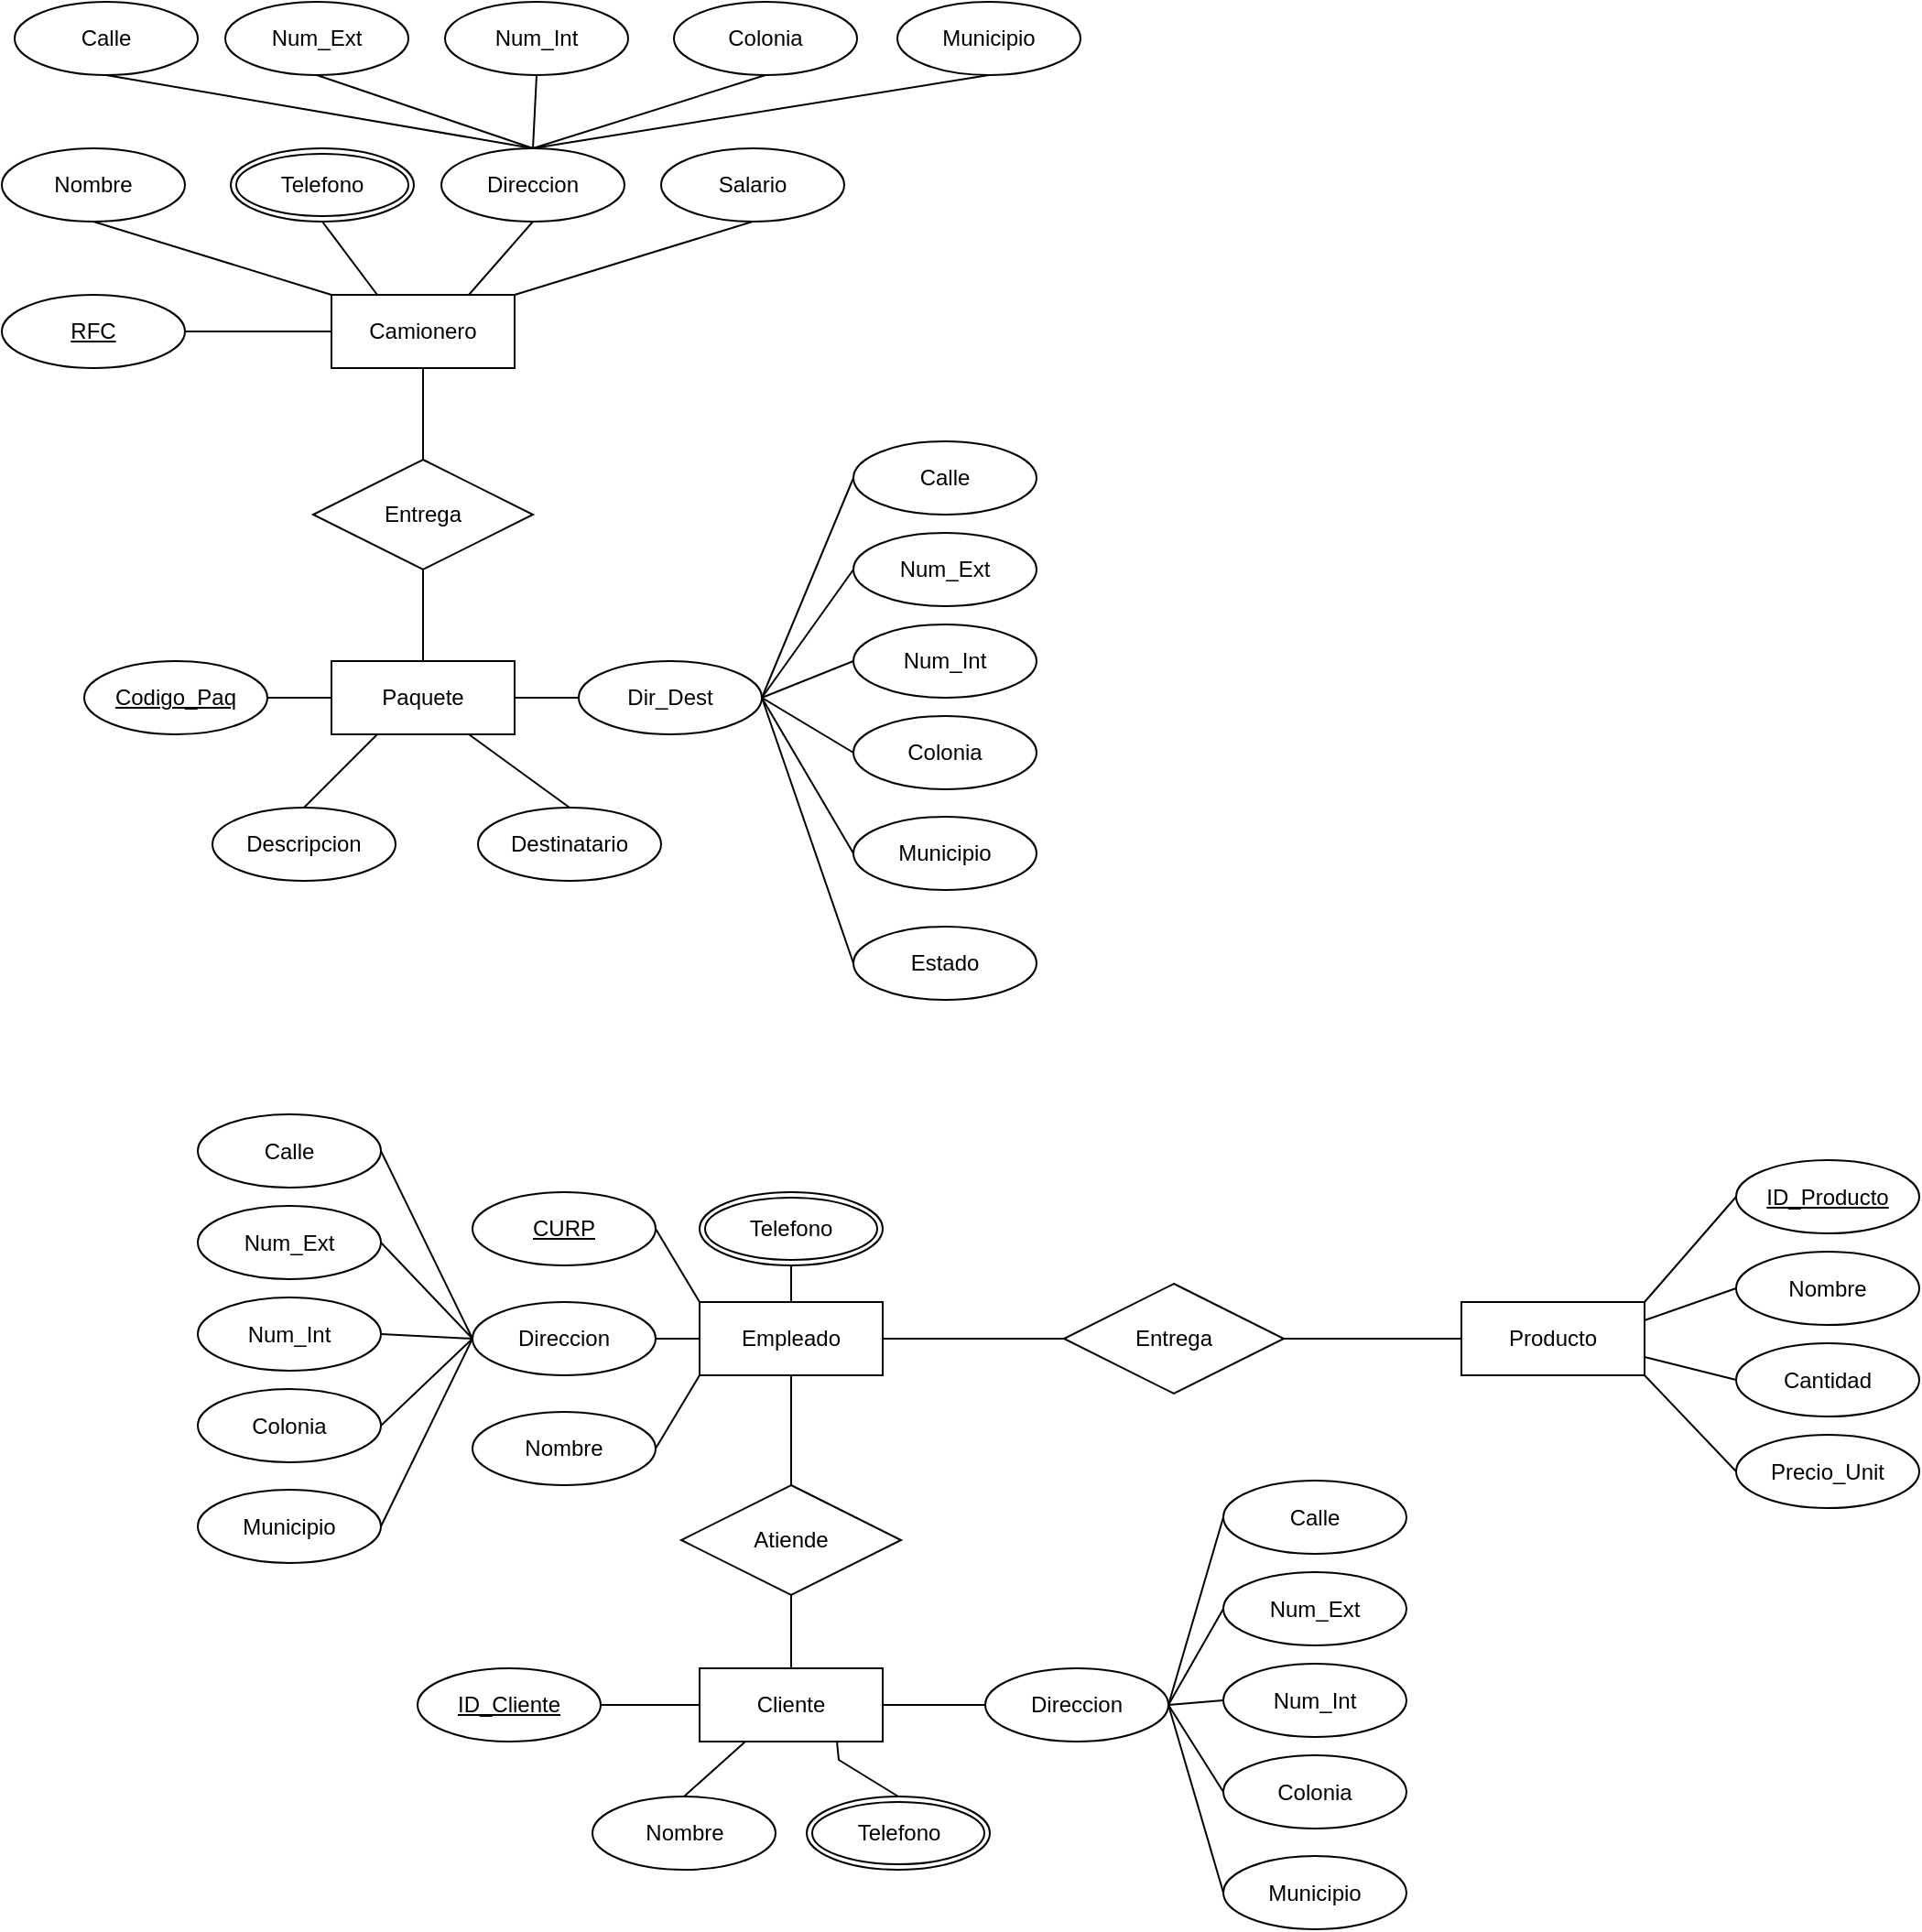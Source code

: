 <mxfile version="24.4.4" type="github">
  <diagram name="Page-1" id="F2wObzFkL9Ld8bVrgQpd">
    <mxGraphModel dx="1434" dy="789" grid="1" gridSize="10" guides="1" tooltips="1" connect="1" arrows="1" fold="1" page="1" pageScale="1" pageWidth="850" pageHeight="1100" math="0" shadow="0">
      <root>
        <mxCell id="0" />
        <mxCell id="1" parent="0" />
        <mxCell id="Nc63QevifEA5sTJZHli5-1" value="Paquete" style="whiteSpace=wrap;html=1;align=center;" vertex="1" parent="1">
          <mxGeometry x="323" y="370" width="100" height="40" as="geometry" />
        </mxCell>
        <mxCell id="Nc63QevifEA5sTJZHli5-2" value="Camionero" style="whiteSpace=wrap;html=1;align=center;" vertex="1" parent="1">
          <mxGeometry x="323" y="170" width="100" height="40" as="geometry" />
        </mxCell>
        <mxCell id="Nc63QevifEA5sTJZHli5-3" value="Entrega" style="shape=rhombus;perimeter=rhombusPerimeter;whiteSpace=wrap;html=1;align=center;" vertex="1" parent="1">
          <mxGeometry x="313" y="260" width="120" height="60" as="geometry" />
        </mxCell>
        <mxCell id="Nc63QevifEA5sTJZHli5-4" value="" style="endArrow=none;html=1;rounded=0;exitX=0.5;exitY=0;exitDx=0;exitDy=0;entryX=0.5;entryY=1;entryDx=0;entryDy=0;" edge="1" parent="1" source="Nc63QevifEA5sTJZHli5-1" target="Nc63QevifEA5sTJZHli5-3">
          <mxGeometry relative="1" as="geometry">
            <mxPoint x="288" y="300" as="sourcePoint" />
            <mxPoint x="448" y="300" as="targetPoint" />
          </mxGeometry>
        </mxCell>
        <mxCell id="Nc63QevifEA5sTJZHli5-5" value="" style="endArrow=none;html=1;rounded=0;exitX=0.5;exitY=1;exitDx=0;exitDy=0;entryX=0.5;entryY=0;entryDx=0;entryDy=0;" edge="1" parent="1" source="Nc63QevifEA5sTJZHli5-2" target="Nc63QevifEA5sTJZHli5-3">
          <mxGeometry relative="1" as="geometry">
            <mxPoint x="288" y="300" as="sourcePoint" />
            <mxPoint x="448" y="300" as="targetPoint" />
          </mxGeometry>
        </mxCell>
        <mxCell id="Nc63QevifEA5sTJZHli5-6" value="Municipio" style="ellipse;whiteSpace=wrap;html=1;align=center;" vertex="1" parent="1">
          <mxGeometry x="632" y="10" width="100" height="40" as="geometry" />
        </mxCell>
        <mxCell id="Nc63QevifEA5sTJZHli5-8" value="Salario" style="ellipse;whiteSpace=wrap;html=1;align=center;" vertex="1" parent="1">
          <mxGeometry x="503" y="90" width="100" height="40" as="geometry" />
        </mxCell>
        <mxCell id="Nc63QevifEA5sTJZHli5-9" value="Direccion" style="ellipse;whiteSpace=wrap;html=1;align=center;" vertex="1" parent="1">
          <mxGeometry x="383" y="90" width="100" height="40" as="geometry" />
        </mxCell>
        <mxCell id="Nc63QevifEA5sTJZHli5-11" value="Nombre" style="ellipse;whiteSpace=wrap;html=1;align=center;" vertex="1" parent="1">
          <mxGeometry x="143" y="90" width="100" height="40" as="geometry" />
        </mxCell>
        <mxCell id="Nc63QevifEA5sTJZHli5-12" value="RFC" style="ellipse;whiteSpace=wrap;html=1;align=center;fontStyle=4;" vertex="1" parent="1">
          <mxGeometry x="143" y="170" width="100" height="40" as="geometry" />
        </mxCell>
        <mxCell id="Nc63QevifEA5sTJZHli5-13" value="Telefono" style="ellipse;shape=doubleEllipse;margin=3;whiteSpace=wrap;html=1;align=center;" vertex="1" parent="1">
          <mxGeometry x="268" y="90" width="100" height="40" as="geometry" />
        </mxCell>
        <mxCell id="Nc63QevifEA5sTJZHli5-15" value="" style="endArrow=none;html=1;rounded=0;exitX=0.5;exitY=1;exitDx=0;exitDy=0;entryX=1;entryY=0;entryDx=0;entryDy=0;" edge="1" parent="1" source="Nc63QevifEA5sTJZHli5-8" target="Nc63QevifEA5sTJZHli5-2">
          <mxGeometry relative="1" as="geometry">
            <mxPoint x="288" y="300" as="sourcePoint" />
            <mxPoint x="448" y="300" as="targetPoint" />
          </mxGeometry>
        </mxCell>
        <mxCell id="Nc63QevifEA5sTJZHli5-16" value="" style="endArrow=none;html=1;rounded=0;exitX=0.75;exitY=0;exitDx=0;exitDy=0;entryX=0.5;entryY=1;entryDx=0;entryDy=0;" edge="1" parent="1" source="Nc63QevifEA5sTJZHli5-2" target="Nc63QevifEA5sTJZHli5-9">
          <mxGeometry relative="1" as="geometry">
            <mxPoint x="288" y="300" as="sourcePoint" />
            <mxPoint x="448" y="300" as="targetPoint" />
          </mxGeometry>
        </mxCell>
        <mxCell id="Nc63QevifEA5sTJZHli5-17" value="" style="endArrow=none;html=1;rounded=0;exitX=0.5;exitY=1;exitDx=0;exitDy=0;entryX=0.25;entryY=0;entryDx=0;entryDy=0;" edge="1" parent="1" source="Nc63QevifEA5sTJZHli5-13" target="Nc63QevifEA5sTJZHli5-2">
          <mxGeometry relative="1" as="geometry">
            <mxPoint x="288" y="300" as="sourcePoint" />
            <mxPoint x="448" y="300" as="targetPoint" />
          </mxGeometry>
        </mxCell>
        <mxCell id="Nc63QevifEA5sTJZHli5-18" value="" style="endArrow=none;html=1;rounded=0;exitX=0.5;exitY=1;exitDx=0;exitDy=0;entryX=0;entryY=0;entryDx=0;entryDy=0;" edge="1" parent="1" source="Nc63QevifEA5sTJZHli5-11" target="Nc63QevifEA5sTJZHli5-2">
          <mxGeometry relative="1" as="geometry">
            <mxPoint x="288" y="300" as="sourcePoint" />
            <mxPoint x="448" y="300" as="targetPoint" />
          </mxGeometry>
        </mxCell>
        <mxCell id="Nc63QevifEA5sTJZHli5-19" value="" style="endArrow=none;html=1;rounded=0;exitX=1;exitY=0.5;exitDx=0;exitDy=0;entryX=0;entryY=0.5;entryDx=0;entryDy=0;" edge="1" parent="1" source="Nc63QevifEA5sTJZHli5-12" target="Nc63QevifEA5sTJZHli5-2">
          <mxGeometry relative="1" as="geometry">
            <mxPoint x="288" y="300" as="sourcePoint" />
            <mxPoint x="448" y="300" as="targetPoint" />
          </mxGeometry>
        </mxCell>
        <mxCell id="Nc63QevifEA5sTJZHli5-20" value="Codigo_Paq" style="ellipse;whiteSpace=wrap;html=1;align=center;fontStyle=4;" vertex="1" parent="1">
          <mxGeometry x="188" y="370" width="100" height="40" as="geometry" />
        </mxCell>
        <mxCell id="Nc63QevifEA5sTJZHli5-21" value="Dir_Dest" style="ellipse;whiteSpace=wrap;html=1;align=center;" vertex="1" parent="1">
          <mxGeometry x="458" y="370" width="100" height="40" as="geometry" />
        </mxCell>
        <mxCell id="Nc63QevifEA5sTJZHli5-22" value="Descripcion" style="ellipse;whiteSpace=wrap;html=1;align=center;" vertex="1" parent="1">
          <mxGeometry x="258" y="450" width="100" height="40" as="geometry" />
        </mxCell>
        <mxCell id="Nc63QevifEA5sTJZHli5-23" value="Destinatario" style="ellipse;whiteSpace=wrap;html=1;align=center;" vertex="1" parent="1">
          <mxGeometry x="403" y="450" width="100" height="40" as="geometry" />
        </mxCell>
        <mxCell id="Nc63QevifEA5sTJZHli5-24" value="" style="endArrow=none;html=1;rounded=0;exitX=0.75;exitY=1;exitDx=0;exitDy=0;entryX=0.5;entryY=0;entryDx=0;entryDy=0;" edge="1" parent="1" source="Nc63QevifEA5sTJZHli5-1" target="Nc63QevifEA5sTJZHli5-23">
          <mxGeometry relative="1" as="geometry">
            <mxPoint x="288" y="300" as="sourcePoint" />
            <mxPoint x="448" y="300" as="targetPoint" />
          </mxGeometry>
        </mxCell>
        <mxCell id="Nc63QevifEA5sTJZHli5-25" value="" style="endArrow=none;html=1;rounded=0;exitX=0.5;exitY=0;exitDx=0;exitDy=0;entryX=0.25;entryY=1;entryDx=0;entryDy=0;" edge="1" parent="1" source="Nc63QevifEA5sTJZHli5-22" target="Nc63QevifEA5sTJZHli5-1">
          <mxGeometry relative="1" as="geometry">
            <mxPoint x="288" y="300" as="sourcePoint" />
            <mxPoint x="448" y="300" as="targetPoint" />
          </mxGeometry>
        </mxCell>
        <mxCell id="Nc63QevifEA5sTJZHli5-26" value="" style="endArrow=none;html=1;rounded=0;exitX=1;exitY=0.5;exitDx=0;exitDy=0;entryX=0;entryY=0.5;entryDx=0;entryDy=0;" edge="1" parent="1" source="Nc63QevifEA5sTJZHli5-1" target="Nc63QevifEA5sTJZHli5-21">
          <mxGeometry relative="1" as="geometry">
            <mxPoint x="288" y="300" as="sourcePoint" />
            <mxPoint x="448" y="300" as="targetPoint" />
          </mxGeometry>
        </mxCell>
        <mxCell id="Nc63QevifEA5sTJZHli5-27" value="" style="endArrow=none;html=1;rounded=0;exitX=1;exitY=0.5;exitDx=0;exitDy=0;entryX=0;entryY=0.5;entryDx=0;entryDy=0;" edge="1" parent="1" source="Nc63QevifEA5sTJZHli5-20" target="Nc63QevifEA5sTJZHli5-1">
          <mxGeometry relative="1" as="geometry">
            <mxPoint x="288" y="300" as="sourcePoint" />
            <mxPoint x="448" y="300" as="targetPoint" />
          </mxGeometry>
        </mxCell>
        <mxCell id="Nc63QevifEA5sTJZHli5-28" value="Colonia" style="ellipse;whiteSpace=wrap;html=1;align=center;" vertex="1" parent="1">
          <mxGeometry x="510" y="10" width="100" height="40" as="geometry" />
        </mxCell>
        <mxCell id="Nc63QevifEA5sTJZHli5-29" value="Num_Int" style="ellipse;whiteSpace=wrap;html=1;align=center;" vertex="1" parent="1">
          <mxGeometry x="385" y="10" width="100" height="40" as="geometry" />
        </mxCell>
        <mxCell id="Nc63QevifEA5sTJZHli5-30" value="Num_Ext" style="ellipse;whiteSpace=wrap;html=1;align=center;" vertex="1" parent="1">
          <mxGeometry x="265" y="10" width="100" height="40" as="geometry" />
        </mxCell>
        <mxCell id="Nc63QevifEA5sTJZHli5-31" value="Calle" style="ellipse;whiteSpace=wrap;html=1;align=center;" vertex="1" parent="1">
          <mxGeometry x="150" y="10" width="100" height="40" as="geometry" />
        </mxCell>
        <mxCell id="Nc63QevifEA5sTJZHli5-32" value="" style="endArrow=none;html=1;rounded=0;exitX=0.5;exitY=1;exitDx=0;exitDy=0;entryX=0.5;entryY=0;entryDx=0;entryDy=0;" edge="1" parent="1" source="Nc63QevifEA5sTJZHli5-31" target="Nc63QevifEA5sTJZHli5-9">
          <mxGeometry relative="1" as="geometry">
            <mxPoint x="288" y="300" as="sourcePoint" />
            <mxPoint x="448" y="300" as="targetPoint" />
          </mxGeometry>
        </mxCell>
        <mxCell id="Nc63QevifEA5sTJZHli5-33" value="" style="endArrow=none;html=1;rounded=0;exitX=0.5;exitY=1;exitDx=0;exitDy=0;entryX=0.5;entryY=0;entryDx=0;entryDy=0;" edge="1" parent="1" source="Nc63QevifEA5sTJZHli5-28" target="Nc63QevifEA5sTJZHli5-9">
          <mxGeometry relative="1" as="geometry">
            <mxPoint x="288" y="300" as="sourcePoint" />
            <mxPoint x="448" y="300" as="targetPoint" />
          </mxGeometry>
        </mxCell>
        <mxCell id="Nc63QevifEA5sTJZHli5-34" value="" style="endArrow=none;html=1;rounded=0;exitX=0.5;exitY=1;exitDx=0;exitDy=0;entryX=0.5;entryY=0;entryDx=0;entryDy=0;" edge="1" parent="1" source="Nc63QevifEA5sTJZHli5-29" target="Nc63QevifEA5sTJZHli5-9">
          <mxGeometry relative="1" as="geometry">
            <mxPoint x="288" y="300" as="sourcePoint" />
            <mxPoint x="448" y="300" as="targetPoint" />
          </mxGeometry>
        </mxCell>
        <mxCell id="Nc63QevifEA5sTJZHli5-35" value="" style="endArrow=none;html=1;rounded=0;exitX=0.5;exitY=1;exitDx=0;exitDy=0;entryX=0.5;entryY=0;entryDx=0;entryDy=0;" edge="1" parent="1" source="Nc63QevifEA5sTJZHli5-30" target="Nc63QevifEA5sTJZHli5-9">
          <mxGeometry relative="1" as="geometry">
            <mxPoint x="288" y="300" as="sourcePoint" />
            <mxPoint x="448" y="300" as="targetPoint" />
          </mxGeometry>
        </mxCell>
        <mxCell id="Nc63QevifEA5sTJZHli5-36" value="Colonia" style="ellipse;whiteSpace=wrap;html=1;align=center;" vertex="1" parent="1">
          <mxGeometry x="608" y="400" width="100" height="40" as="geometry" />
        </mxCell>
        <mxCell id="Nc63QevifEA5sTJZHli5-37" value="Num_Int" style="ellipse;whiteSpace=wrap;html=1;align=center;" vertex="1" parent="1">
          <mxGeometry x="608" y="350" width="100" height="40" as="geometry" />
        </mxCell>
        <mxCell id="Nc63QevifEA5sTJZHli5-38" value="Num_Ext" style="ellipse;whiteSpace=wrap;html=1;align=center;" vertex="1" parent="1">
          <mxGeometry x="608" y="300" width="100" height="40" as="geometry" />
        </mxCell>
        <mxCell id="Nc63QevifEA5sTJZHli5-39" value="Calle" style="ellipse;whiteSpace=wrap;html=1;align=center;" vertex="1" parent="1">
          <mxGeometry x="608" y="250" width="100" height="40" as="geometry" />
        </mxCell>
        <mxCell id="Nc63QevifEA5sTJZHli5-40" value="" style="endArrow=none;html=1;rounded=0;entryX=0;entryY=0.5;entryDx=0;entryDy=0;exitX=1;exitY=0.5;exitDx=0;exitDy=0;" edge="1" parent="1" source="Nc63QevifEA5sTJZHli5-21" target="Nc63QevifEA5sTJZHli5-37">
          <mxGeometry relative="1" as="geometry">
            <mxPoint x="238" y="330" as="sourcePoint" />
            <mxPoint x="398" y="330" as="targetPoint" />
          </mxGeometry>
        </mxCell>
        <mxCell id="Nc63QevifEA5sTJZHli5-41" value="" style="endArrow=none;html=1;rounded=0;entryX=0;entryY=0.5;entryDx=0;entryDy=0;exitX=1;exitY=0.5;exitDx=0;exitDy=0;" edge="1" parent="1" source="Nc63QevifEA5sTJZHli5-21" target="Nc63QevifEA5sTJZHli5-38">
          <mxGeometry relative="1" as="geometry">
            <mxPoint x="238" y="330" as="sourcePoint" />
            <mxPoint x="398" y="330" as="targetPoint" />
          </mxGeometry>
        </mxCell>
        <mxCell id="Nc63QevifEA5sTJZHli5-42" value="" style="endArrow=none;html=1;rounded=0;entryX=0;entryY=0.5;entryDx=0;entryDy=0;exitX=1;exitY=0.5;exitDx=0;exitDy=0;" edge="1" parent="1" source="Nc63QevifEA5sTJZHli5-21" target="Nc63QevifEA5sTJZHli5-39">
          <mxGeometry relative="1" as="geometry">
            <mxPoint x="238" y="330" as="sourcePoint" />
            <mxPoint x="398" y="330" as="targetPoint" />
          </mxGeometry>
        </mxCell>
        <mxCell id="Nc63QevifEA5sTJZHli5-44" value="Estado" style="ellipse;whiteSpace=wrap;html=1;align=center;" vertex="1" parent="1">
          <mxGeometry x="608" y="515" width="100" height="40" as="geometry" />
        </mxCell>
        <mxCell id="Nc63QevifEA5sTJZHli5-45" value="Municipio" style="ellipse;whiteSpace=wrap;html=1;align=center;" vertex="1" parent="1">
          <mxGeometry x="608" y="455" width="100" height="40" as="geometry" />
        </mxCell>
        <mxCell id="Nc63QevifEA5sTJZHli5-46" value="" style="endArrow=none;html=1;rounded=0;entryX=0;entryY=0.5;entryDx=0;entryDy=0;exitX=1;exitY=0.5;exitDx=0;exitDy=0;" edge="1" parent="1" source="Nc63QevifEA5sTJZHli5-21" target="Nc63QevifEA5sTJZHli5-44">
          <mxGeometry relative="1" as="geometry">
            <mxPoint x="238" y="330" as="sourcePoint" />
            <mxPoint x="398" y="330" as="targetPoint" />
          </mxGeometry>
        </mxCell>
        <mxCell id="Nc63QevifEA5sTJZHli5-47" value="" style="endArrow=none;html=1;rounded=0;entryX=0;entryY=0.5;entryDx=0;entryDy=0;exitX=1;exitY=0.5;exitDx=0;exitDy=0;" edge="1" parent="1" source="Nc63QevifEA5sTJZHli5-21" target="Nc63QevifEA5sTJZHli5-45">
          <mxGeometry relative="1" as="geometry">
            <mxPoint x="238" y="330" as="sourcePoint" />
            <mxPoint x="398" y="330" as="targetPoint" />
          </mxGeometry>
        </mxCell>
        <mxCell id="Nc63QevifEA5sTJZHli5-48" value="" style="endArrow=none;html=1;rounded=0;entryX=0;entryY=0.5;entryDx=0;entryDy=0;exitX=1;exitY=0.5;exitDx=0;exitDy=0;" edge="1" parent="1" source="Nc63QevifEA5sTJZHli5-21" target="Nc63QevifEA5sTJZHli5-36">
          <mxGeometry relative="1" as="geometry">
            <mxPoint x="238" y="330" as="sourcePoint" />
            <mxPoint x="398" y="330" as="targetPoint" />
          </mxGeometry>
        </mxCell>
        <mxCell id="Nc63QevifEA5sTJZHli5-49" value="" style="endArrow=none;html=1;rounded=0;entryX=0.5;entryY=1;entryDx=0;entryDy=0;exitX=0.5;exitY=0;exitDx=0;exitDy=0;" edge="1" parent="1" source="Nc63QevifEA5sTJZHli5-9" target="Nc63QevifEA5sTJZHli5-6">
          <mxGeometry relative="1" as="geometry">
            <mxPoint x="360" y="340" as="sourcePoint" />
            <mxPoint x="520" y="340" as="targetPoint" />
          </mxGeometry>
        </mxCell>
        <mxCell id="Nc63QevifEA5sTJZHli5-50" value="Empleado" style="whiteSpace=wrap;html=1;align=center;" vertex="1" parent="1">
          <mxGeometry x="524" y="720" width="100" height="40" as="geometry" />
        </mxCell>
        <mxCell id="Nc63QevifEA5sTJZHli5-51" value="Cliente" style="whiteSpace=wrap;html=1;align=center;" vertex="1" parent="1">
          <mxGeometry x="524" y="920" width="100" height="40" as="geometry" />
        </mxCell>
        <mxCell id="Nc63QevifEA5sTJZHli5-52" value="Producto" style="whiteSpace=wrap;html=1;align=center;" vertex="1" parent="1">
          <mxGeometry x="940" y="720" width="100" height="40" as="geometry" />
        </mxCell>
        <mxCell id="Nc63QevifEA5sTJZHli5-53" value="Entrega" style="shape=rhombus;perimeter=rhombusPerimeter;whiteSpace=wrap;html=1;align=center;" vertex="1" parent="1">
          <mxGeometry x="723" y="710" width="120" height="60" as="geometry" />
        </mxCell>
        <mxCell id="Nc63QevifEA5sTJZHli5-54" value="Atiende" style="shape=rhombus;perimeter=rhombusPerimeter;whiteSpace=wrap;html=1;align=center;" vertex="1" parent="1">
          <mxGeometry x="514" y="820" width="120" height="60" as="geometry" />
        </mxCell>
        <mxCell id="Nc63QevifEA5sTJZHli5-55" value="" style="endArrow=none;html=1;rounded=0;entryX=0;entryY=0.5;entryDx=0;entryDy=0;exitX=1;exitY=0.5;exitDx=0;exitDy=0;" edge="1" parent="1" source="Nc63QevifEA5sTJZHli5-50" target="Nc63QevifEA5sTJZHli5-53">
          <mxGeometry relative="1" as="geometry">
            <mxPoint x="619" y="780" as="sourcePoint" />
            <mxPoint x="639" y="740" as="targetPoint" />
          </mxGeometry>
        </mxCell>
        <mxCell id="Nc63QevifEA5sTJZHli5-57" value="" style="endArrow=none;html=1;rounded=0;exitX=0;exitY=0.5;exitDx=0;exitDy=0;entryX=1;entryY=0.5;entryDx=0;entryDy=0;" edge="1" parent="1" source="Nc63QevifEA5sTJZHli5-52" target="Nc63QevifEA5sTJZHli5-53">
          <mxGeometry relative="1" as="geometry">
            <mxPoint x="553" y="740" as="sourcePoint" />
            <mxPoint x="713" y="740" as="targetPoint" />
          </mxGeometry>
        </mxCell>
        <mxCell id="Nc63QevifEA5sTJZHli5-59" value="" style="endArrow=none;html=1;rounded=0;exitX=0.5;exitY=1;exitDx=0;exitDy=0;entryX=0.5;entryY=0;entryDx=0;entryDy=0;" edge="1" parent="1" source="Nc63QevifEA5sTJZHli5-54" target="Nc63QevifEA5sTJZHli5-51">
          <mxGeometry relative="1" as="geometry">
            <mxPoint x="694" y="830" as="sourcePoint" />
            <mxPoint x="854" y="830" as="targetPoint" />
          </mxGeometry>
        </mxCell>
        <mxCell id="Nc63QevifEA5sTJZHli5-60" value="" style="endArrow=none;html=1;rounded=0;exitX=0.5;exitY=1;exitDx=0;exitDy=0;entryX=0.5;entryY=0;entryDx=0;entryDy=0;" edge="1" parent="1" source="Nc63QevifEA5sTJZHli5-50" target="Nc63QevifEA5sTJZHli5-54">
          <mxGeometry relative="1" as="geometry">
            <mxPoint x="700" y="810" as="sourcePoint" />
            <mxPoint x="860" y="810" as="targetPoint" />
          </mxGeometry>
        </mxCell>
        <mxCell id="Nc63QevifEA5sTJZHli5-61" value="Nombre" style="ellipse;whiteSpace=wrap;html=1;align=center;" vertex="1" parent="1">
          <mxGeometry x="400" y="780" width="100" height="40" as="geometry" />
        </mxCell>
        <mxCell id="Nc63QevifEA5sTJZHli5-62" value="Direccion" style="ellipse;whiteSpace=wrap;html=1;align=center;" vertex="1" parent="1">
          <mxGeometry x="400" y="720" width="100" height="40" as="geometry" />
        </mxCell>
        <mxCell id="Nc63QevifEA5sTJZHli5-63" value="CURP" style="ellipse;whiteSpace=wrap;html=1;align=center;fontStyle=4;" vertex="1" parent="1">
          <mxGeometry x="400" y="660" width="100" height="40" as="geometry" />
        </mxCell>
        <mxCell id="Nc63QevifEA5sTJZHli5-64" value="Telefono" style="ellipse;shape=doubleEllipse;margin=3;whiteSpace=wrap;html=1;align=center;" vertex="1" parent="1">
          <mxGeometry x="524" y="660" width="100" height="40" as="geometry" />
        </mxCell>
        <mxCell id="Nc63QevifEA5sTJZHli5-65" value="" style="endArrow=none;html=1;rounded=0;exitX=1;exitY=0.5;exitDx=0;exitDy=0;entryX=0;entryY=1;entryDx=0;entryDy=0;" edge="1" parent="1" source="Nc63QevifEA5sTJZHli5-61" target="Nc63QevifEA5sTJZHli5-50">
          <mxGeometry relative="1" as="geometry">
            <mxPoint x="597" y="810" as="sourcePoint" />
            <mxPoint x="757" y="810" as="targetPoint" />
          </mxGeometry>
        </mxCell>
        <mxCell id="Nc63QevifEA5sTJZHli5-66" value="" style="endArrow=none;html=1;rounded=0;exitX=1;exitY=0.5;exitDx=0;exitDy=0;entryX=0;entryY=0.5;entryDx=0;entryDy=0;" edge="1" parent="1" source="Nc63QevifEA5sTJZHli5-62" target="Nc63QevifEA5sTJZHli5-50">
          <mxGeometry relative="1" as="geometry">
            <mxPoint x="597" y="810" as="sourcePoint" />
            <mxPoint x="757" y="810" as="targetPoint" />
          </mxGeometry>
        </mxCell>
        <mxCell id="Nc63QevifEA5sTJZHli5-67" value="" style="endArrow=none;html=1;rounded=0;entryX=1;entryY=0.5;entryDx=0;entryDy=0;exitX=0;exitY=0;exitDx=0;exitDy=0;" edge="1" parent="1" source="Nc63QevifEA5sTJZHli5-50" target="Nc63QevifEA5sTJZHli5-63">
          <mxGeometry relative="1" as="geometry">
            <mxPoint x="597" y="810" as="sourcePoint" />
            <mxPoint x="757" y="810" as="targetPoint" />
          </mxGeometry>
        </mxCell>
        <mxCell id="Nc63QevifEA5sTJZHli5-68" value="" style="endArrow=none;html=1;rounded=0;entryX=0.5;entryY=1;entryDx=0;entryDy=0;exitX=0.5;exitY=0;exitDx=0;exitDy=0;" edge="1" parent="1" source="Nc63QevifEA5sTJZHli5-50" target="Nc63QevifEA5sTJZHli5-64">
          <mxGeometry relative="1" as="geometry">
            <mxPoint x="597" y="810" as="sourcePoint" />
            <mxPoint x="757" y="810" as="targetPoint" />
          </mxGeometry>
        </mxCell>
        <mxCell id="Nc63QevifEA5sTJZHli5-69" value="Colonia" style="ellipse;whiteSpace=wrap;html=1;align=center;" vertex="1" parent="1">
          <mxGeometry x="250" y="767.5" width="100" height="40" as="geometry" />
        </mxCell>
        <mxCell id="Nc63QevifEA5sTJZHli5-70" value="Num_Int" style="ellipse;whiteSpace=wrap;html=1;align=center;" vertex="1" parent="1">
          <mxGeometry x="250" y="717.5" width="100" height="40" as="geometry" />
        </mxCell>
        <mxCell id="Nc63QevifEA5sTJZHli5-71" value="Num_Ext" style="ellipse;whiteSpace=wrap;html=1;align=center;" vertex="1" parent="1">
          <mxGeometry x="250" y="667.5" width="100" height="40" as="geometry" />
        </mxCell>
        <mxCell id="Nc63QevifEA5sTJZHli5-72" value="Calle" style="ellipse;whiteSpace=wrap;html=1;align=center;" vertex="1" parent="1">
          <mxGeometry x="250" y="617.5" width="100" height="40" as="geometry" />
        </mxCell>
        <mxCell id="Nc63QevifEA5sTJZHli5-73" value="Municipio" style="ellipse;whiteSpace=wrap;html=1;align=center;" vertex="1" parent="1">
          <mxGeometry x="250" y="822.5" width="100" height="40" as="geometry" />
        </mxCell>
        <mxCell id="Nc63QevifEA5sTJZHli5-74" value="" style="endArrow=none;html=1;rounded=0;exitX=1;exitY=0.5;exitDx=0;exitDy=0;entryX=0;entryY=0.5;entryDx=0;entryDy=0;" edge="1" parent="1" source="Nc63QevifEA5sTJZHli5-73" target="Nc63QevifEA5sTJZHli5-62">
          <mxGeometry relative="1" as="geometry">
            <mxPoint x="580" y="600" as="sourcePoint" />
            <mxPoint x="740" y="600" as="targetPoint" />
          </mxGeometry>
        </mxCell>
        <mxCell id="Nc63QevifEA5sTJZHli5-75" value="" style="endArrow=none;html=1;rounded=0;exitX=1;exitY=0.5;exitDx=0;exitDy=0;entryX=0;entryY=0.5;entryDx=0;entryDy=0;" edge="1" parent="1" source="Nc63QevifEA5sTJZHli5-69" target="Nc63QevifEA5sTJZHli5-62">
          <mxGeometry relative="1" as="geometry">
            <mxPoint x="580" y="600" as="sourcePoint" />
            <mxPoint x="740" y="600" as="targetPoint" />
          </mxGeometry>
        </mxCell>
        <mxCell id="Nc63QevifEA5sTJZHli5-76" value="" style="endArrow=none;html=1;rounded=0;exitX=1;exitY=0.5;exitDx=0;exitDy=0;entryX=0;entryY=0.5;entryDx=0;entryDy=0;" edge="1" parent="1" source="Nc63QevifEA5sTJZHli5-70" target="Nc63QevifEA5sTJZHli5-62">
          <mxGeometry relative="1" as="geometry">
            <mxPoint x="580" y="600" as="sourcePoint" />
            <mxPoint x="740" y="600" as="targetPoint" />
          </mxGeometry>
        </mxCell>
        <mxCell id="Nc63QevifEA5sTJZHli5-77" value="" style="endArrow=none;html=1;rounded=0;exitX=1;exitY=0.5;exitDx=0;exitDy=0;entryX=0;entryY=0.5;entryDx=0;entryDy=0;" edge="1" parent="1" source="Nc63QevifEA5sTJZHli5-71" target="Nc63QevifEA5sTJZHli5-62">
          <mxGeometry relative="1" as="geometry">
            <mxPoint x="580" y="600" as="sourcePoint" />
            <mxPoint x="740" y="600" as="targetPoint" />
          </mxGeometry>
        </mxCell>
        <mxCell id="Nc63QevifEA5sTJZHli5-78" value="" style="endArrow=none;html=1;rounded=0;exitX=1;exitY=0.5;exitDx=0;exitDy=0;entryX=0;entryY=0.5;entryDx=0;entryDy=0;" edge="1" parent="1" source="Nc63QevifEA5sTJZHli5-72" target="Nc63QevifEA5sTJZHli5-62">
          <mxGeometry relative="1" as="geometry">
            <mxPoint x="580" y="600" as="sourcePoint" />
            <mxPoint x="740" y="600" as="targetPoint" />
          </mxGeometry>
        </mxCell>
        <mxCell id="Nc63QevifEA5sTJZHli5-79" value="Nombre" style="ellipse;whiteSpace=wrap;html=1;align=center;" vertex="1" parent="1">
          <mxGeometry x="465.5" y="990" width="100" height="40" as="geometry" />
        </mxCell>
        <mxCell id="Nc63QevifEA5sTJZHli5-80" value="ID_Cliente" style="ellipse;whiteSpace=wrap;html=1;align=center;fontStyle=4;" vertex="1" parent="1">
          <mxGeometry x="370" y="920" width="100" height="40" as="geometry" />
        </mxCell>
        <mxCell id="Nc63QevifEA5sTJZHli5-81" value="Telefono" style="ellipse;shape=doubleEllipse;margin=3;whiteSpace=wrap;html=1;align=center;" vertex="1" parent="1">
          <mxGeometry x="582.5" y="990" width="100" height="40" as="geometry" />
        </mxCell>
        <mxCell id="Nc63QevifEA5sTJZHli5-82" value="Direccion" style="ellipse;whiteSpace=wrap;html=1;align=center;" vertex="1" parent="1">
          <mxGeometry x="680" y="920" width="100" height="40" as="geometry" />
        </mxCell>
        <mxCell id="Nc63QevifEA5sTJZHli5-83" value="" style="endArrow=none;html=1;rounded=0;exitX=1;exitY=0.5;exitDx=0;exitDy=0;entryX=0;entryY=0.5;entryDx=0;entryDy=0;" edge="1" parent="1" source="Nc63QevifEA5sTJZHli5-51" target="Nc63QevifEA5sTJZHli5-82">
          <mxGeometry relative="1" as="geometry">
            <mxPoint x="580" y="870" as="sourcePoint" />
            <mxPoint x="740" y="870" as="targetPoint" />
          </mxGeometry>
        </mxCell>
        <mxCell id="Nc63QevifEA5sTJZHli5-84" value="" style="endArrow=none;html=1;rounded=0;exitX=0.75;exitY=1;exitDx=0;exitDy=0;entryX=0.5;entryY=0;entryDx=0;entryDy=0;" edge="1" parent="1" source="Nc63QevifEA5sTJZHli5-51" target="Nc63QevifEA5sTJZHli5-81">
          <mxGeometry relative="1" as="geometry">
            <mxPoint x="580" y="870" as="sourcePoint" />
            <mxPoint x="740" y="870" as="targetPoint" />
            <Array as="points">
              <mxPoint x="600" y="970" />
            </Array>
          </mxGeometry>
        </mxCell>
        <mxCell id="Nc63QevifEA5sTJZHli5-85" value="" style="endArrow=none;html=1;rounded=0;exitX=0.5;exitY=0;exitDx=0;exitDy=0;entryX=0.25;entryY=1;entryDx=0;entryDy=0;" edge="1" parent="1" source="Nc63QevifEA5sTJZHli5-79" target="Nc63QevifEA5sTJZHli5-51">
          <mxGeometry relative="1" as="geometry">
            <mxPoint x="580" y="870" as="sourcePoint" />
            <mxPoint x="740" y="870" as="targetPoint" />
          </mxGeometry>
        </mxCell>
        <mxCell id="Nc63QevifEA5sTJZHli5-86" value="" style="endArrow=none;html=1;rounded=0;exitX=1;exitY=0.5;exitDx=0;exitDy=0;entryX=0;entryY=0.5;entryDx=0;entryDy=0;" edge="1" parent="1" source="Nc63QevifEA5sTJZHli5-80" target="Nc63QevifEA5sTJZHli5-51">
          <mxGeometry relative="1" as="geometry">
            <mxPoint x="580" y="870" as="sourcePoint" />
            <mxPoint x="740" y="870" as="targetPoint" />
          </mxGeometry>
        </mxCell>
        <mxCell id="Nc63QevifEA5sTJZHli5-87" value="Colonia" style="ellipse;whiteSpace=wrap;html=1;align=center;" vertex="1" parent="1">
          <mxGeometry x="810" y="967.5" width="100" height="40" as="geometry" />
        </mxCell>
        <mxCell id="Nc63QevifEA5sTJZHli5-88" value="Num_Int" style="ellipse;whiteSpace=wrap;html=1;align=center;" vertex="1" parent="1">
          <mxGeometry x="810" y="917.5" width="100" height="40" as="geometry" />
        </mxCell>
        <mxCell id="Nc63QevifEA5sTJZHli5-89" value="Num_Ext" style="ellipse;whiteSpace=wrap;html=1;align=center;" vertex="1" parent="1">
          <mxGeometry x="810" y="867.5" width="100" height="40" as="geometry" />
        </mxCell>
        <mxCell id="Nc63QevifEA5sTJZHli5-90" value="Calle" style="ellipse;whiteSpace=wrap;html=1;align=center;" vertex="1" parent="1">
          <mxGeometry x="810" y="817.5" width="100" height="40" as="geometry" />
        </mxCell>
        <mxCell id="Nc63QevifEA5sTJZHli5-91" value="Municipio" style="ellipse;whiteSpace=wrap;html=1;align=center;" vertex="1" parent="1">
          <mxGeometry x="810" y="1022.5" width="100" height="40" as="geometry" />
        </mxCell>
        <mxCell id="Nc63QevifEA5sTJZHli5-92" value="" style="endArrow=none;html=1;rounded=0;exitX=1;exitY=0.5;exitDx=0;exitDy=0;entryX=0;entryY=0.5;entryDx=0;entryDy=0;" edge="1" parent="1" source="Nc63QevifEA5sTJZHli5-82" target="Nc63QevifEA5sTJZHli5-91">
          <mxGeometry relative="1" as="geometry">
            <mxPoint x="580" y="870" as="sourcePoint" />
            <mxPoint x="740" y="870" as="targetPoint" />
          </mxGeometry>
        </mxCell>
        <mxCell id="Nc63QevifEA5sTJZHli5-93" value="" style="endArrow=none;html=1;rounded=0;exitX=1;exitY=0.5;exitDx=0;exitDy=0;entryX=0;entryY=0.5;entryDx=0;entryDy=0;" edge="1" parent="1" source="Nc63QevifEA5sTJZHli5-82" target="Nc63QevifEA5sTJZHli5-87">
          <mxGeometry relative="1" as="geometry">
            <mxPoint x="580" y="870" as="sourcePoint" />
            <mxPoint x="740" y="870" as="targetPoint" />
          </mxGeometry>
        </mxCell>
        <mxCell id="Nc63QevifEA5sTJZHli5-94" value="" style="endArrow=none;html=1;rounded=0;exitX=1;exitY=0.5;exitDx=0;exitDy=0;entryX=0;entryY=0.5;entryDx=0;entryDy=0;" edge="1" parent="1" source="Nc63QevifEA5sTJZHli5-82" target="Nc63QevifEA5sTJZHli5-88">
          <mxGeometry relative="1" as="geometry">
            <mxPoint x="580" y="870" as="sourcePoint" />
            <mxPoint x="740" y="870" as="targetPoint" />
          </mxGeometry>
        </mxCell>
        <mxCell id="Nc63QevifEA5sTJZHli5-95" value="" style="endArrow=none;html=1;rounded=0;exitX=1;exitY=0.5;exitDx=0;exitDy=0;entryX=0;entryY=0.5;entryDx=0;entryDy=0;" edge="1" parent="1" source="Nc63QevifEA5sTJZHli5-82" target="Nc63QevifEA5sTJZHli5-89">
          <mxGeometry relative="1" as="geometry">
            <mxPoint x="580" y="870" as="sourcePoint" />
            <mxPoint x="740" y="870" as="targetPoint" />
          </mxGeometry>
        </mxCell>
        <mxCell id="Nc63QevifEA5sTJZHli5-96" value="" style="endArrow=none;html=1;rounded=0;exitX=1;exitY=0.5;exitDx=0;exitDy=0;entryX=0;entryY=0.5;entryDx=0;entryDy=0;" edge="1" parent="1" source="Nc63QevifEA5sTJZHli5-82" target="Nc63QevifEA5sTJZHli5-90">
          <mxGeometry relative="1" as="geometry">
            <mxPoint x="580" y="870" as="sourcePoint" />
            <mxPoint x="740" y="870" as="targetPoint" />
          </mxGeometry>
        </mxCell>
        <mxCell id="Nc63QevifEA5sTJZHli5-97" value="ID_Producto" style="ellipse;whiteSpace=wrap;html=1;align=center;fontStyle=4;" vertex="1" parent="1">
          <mxGeometry x="1090" y="642.5" width="100" height="40" as="geometry" />
        </mxCell>
        <mxCell id="Nc63QevifEA5sTJZHli5-98" value="Nombre" style="ellipse;whiteSpace=wrap;html=1;align=center;" vertex="1" parent="1">
          <mxGeometry x="1090" y="692.5" width="100" height="40" as="geometry" />
        </mxCell>
        <mxCell id="Nc63QevifEA5sTJZHli5-99" value="Cantidad" style="ellipse;whiteSpace=wrap;html=1;align=center;" vertex="1" parent="1">
          <mxGeometry x="1090" y="742.5" width="100" height="40" as="geometry" />
        </mxCell>
        <mxCell id="Nc63QevifEA5sTJZHli5-100" value="Precio_Unit" style="ellipse;whiteSpace=wrap;html=1;align=center;" vertex="1" parent="1">
          <mxGeometry x="1090" y="792.5" width="100" height="40" as="geometry" />
        </mxCell>
        <mxCell id="Nc63QevifEA5sTJZHli5-101" value="" style="endArrow=none;html=1;rounded=0;entryX=0;entryY=0.5;entryDx=0;entryDy=0;exitX=1;exitY=1;exitDx=0;exitDy=0;" edge="1" parent="1" source="Nc63QevifEA5sTJZHli5-52" target="Nc63QevifEA5sTJZHli5-100">
          <mxGeometry relative="1" as="geometry">
            <mxPoint x="580" y="780" as="sourcePoint" />
            <mxPoint x="740" y="780" as="targetPoint" />
          </mxGeometry>
        </mxCell>
        <mxCell id="Nc63QevifEA5sTJZHli5-102" value="" style="endArrow=none;html=1;rounded=0;entryX=0;entryY=0.5;entryDx=0;entryDy=0;exitX=1;exitY=0.75;exitDx=0;exitDy=0;" edge="1" parent="1" source="Nc63QevifEA5sTJZHli5-52" target="Nc63QevifEA5sTJZHli5-99">
          <mxGeometry relative="1" as="geometry">
            <mxPoint x="580" y="780" as="sourcePoint" />
            <mxPoint x="740" y="780" as="targetPoint" />
          </mxGeometry>
        </mxCell>
        <mxCell id="Nc63QevifEA5sTJZHli5-103" value="" style="endArrow=none;html=1;rounded=0;entryX=0;entryY=0.5;entryDx=0;entryDy=0;exitX=1;exitY=0.25;exitDx=0;exitDy=0;" edge="1" parent="1" source="Nc63QevifEA5sTJZHli5-52" target="Nc63QevifEA5sTJZHli5-98">
          <mxGeometry relative="1" as="geometry">
            <mxPoint x="580" y="780" as="sourcePoint" />
            <mxPoint x="740" y="780" as="targetPoint" />
          </mxGeometry>
        </mxCell>
        <mxCell id="Nc63QevifEA5sTJZHli5-104" value="" style="endArrow=none;html=1;rounded=0;entryX=1;entryY=0;entryDx=0;entryDy=0;exitX=0;exitY=0.5;exitDx=0;exitDy=0;" edge="1" parent="1" source="Nc63QevifEA5sTJZHli5-97" target="Nc63QevifEA5sTJZHli5-52">
          <mxGeometry relative="1" as="geometry">
            <mxPoint x="580" y="780" as="sourcePoint" />
            <mxPoint x="740" y="780" as="targetPoint" />
          </mxGeometry>
        </mxCell>
      </root>
    </mxGraphModel>
  </diagram>
</mxfile>

